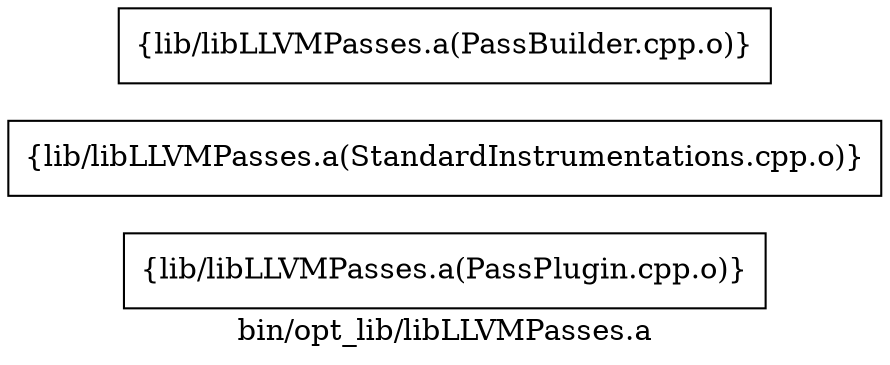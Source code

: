 digraph "bin/opt_lib/libLLVMPasses.a" {
	label="bin/opt_lib/libLLVMPasses.a";
	rankdir=LR;

	Node0x55d46c382f48 [shape=record,shape=box,group=0,label="{lib/libLLVMPasses.a(PassPlugin.cpp.o)}"];
	Node0x55d46c382728 [shape=record,shape=box,group=0,label="{lib/libLLVMPasses.a(StandardInstrumentations.cpp.o)}"];
	Node0x55d46c390968 [shape=record,shape=box,group=0,label="{lib/libLLVMPasses.a(PassBuilder.cpp.o)}"];
}
